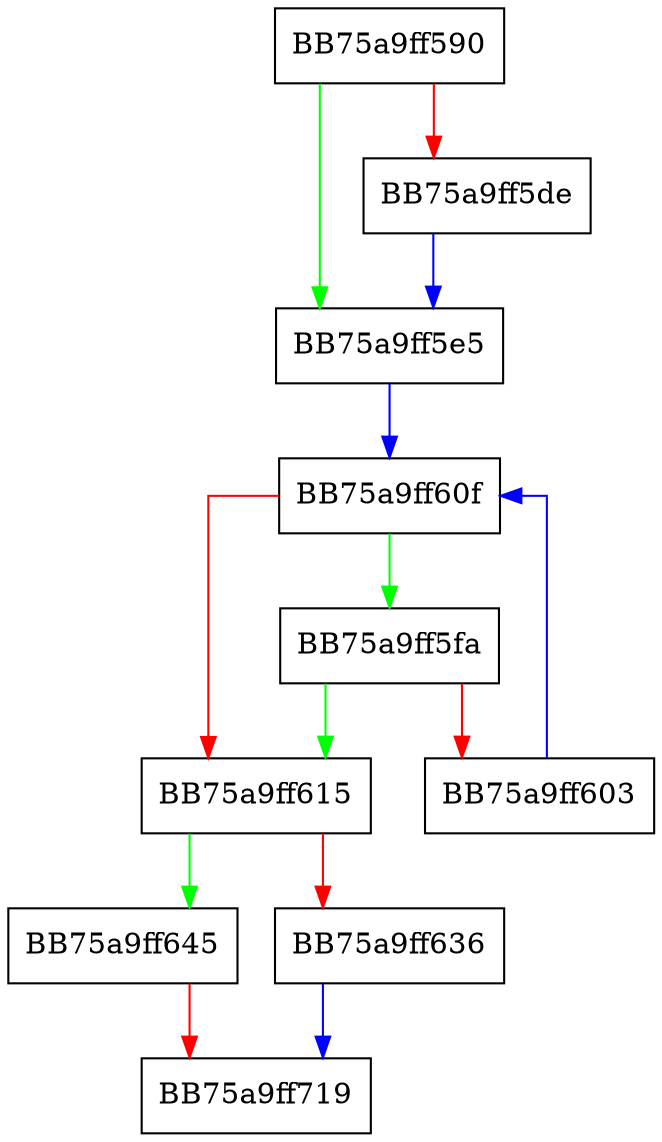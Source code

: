 digraph do_put {
  node [shape="box"];
  graph [splines=ortho];
  BB75a9ff590 -> BB75a9ff5e5 [color="green"];
  BB75a9ff590 -> BB75a9ff5de [color="red"];
  BB75a9ff5de -> BB75a9ff5e5 [color="blue"];
  BB75a9ff5e5 -> BB75a9ff60f [color="blue"];
  BB75a9ff5fa -> BB75a9ff615 [color="green"];
  BB75a9ff5fa -> BB75a9ff603 [color="red"];
  BB75a9ff603 -> BB75a9ff60f [color="blue"];
  BB75a9ff60f -> BB75a9ff5fa [color="green"];
  BB75a9ff60f -> BB75a9ff615 [color="red"];
  BB75a9ff615 -> BB75a9ff645 [color="green"];
  BB75a9ff615 -> BB75a9ff636 [color="red"];
  BB75a9ff636 -> BB75a9ff719 [color="blue"];
  BB75a9ff645 -> BB75a9ff719 [color="red"];
}